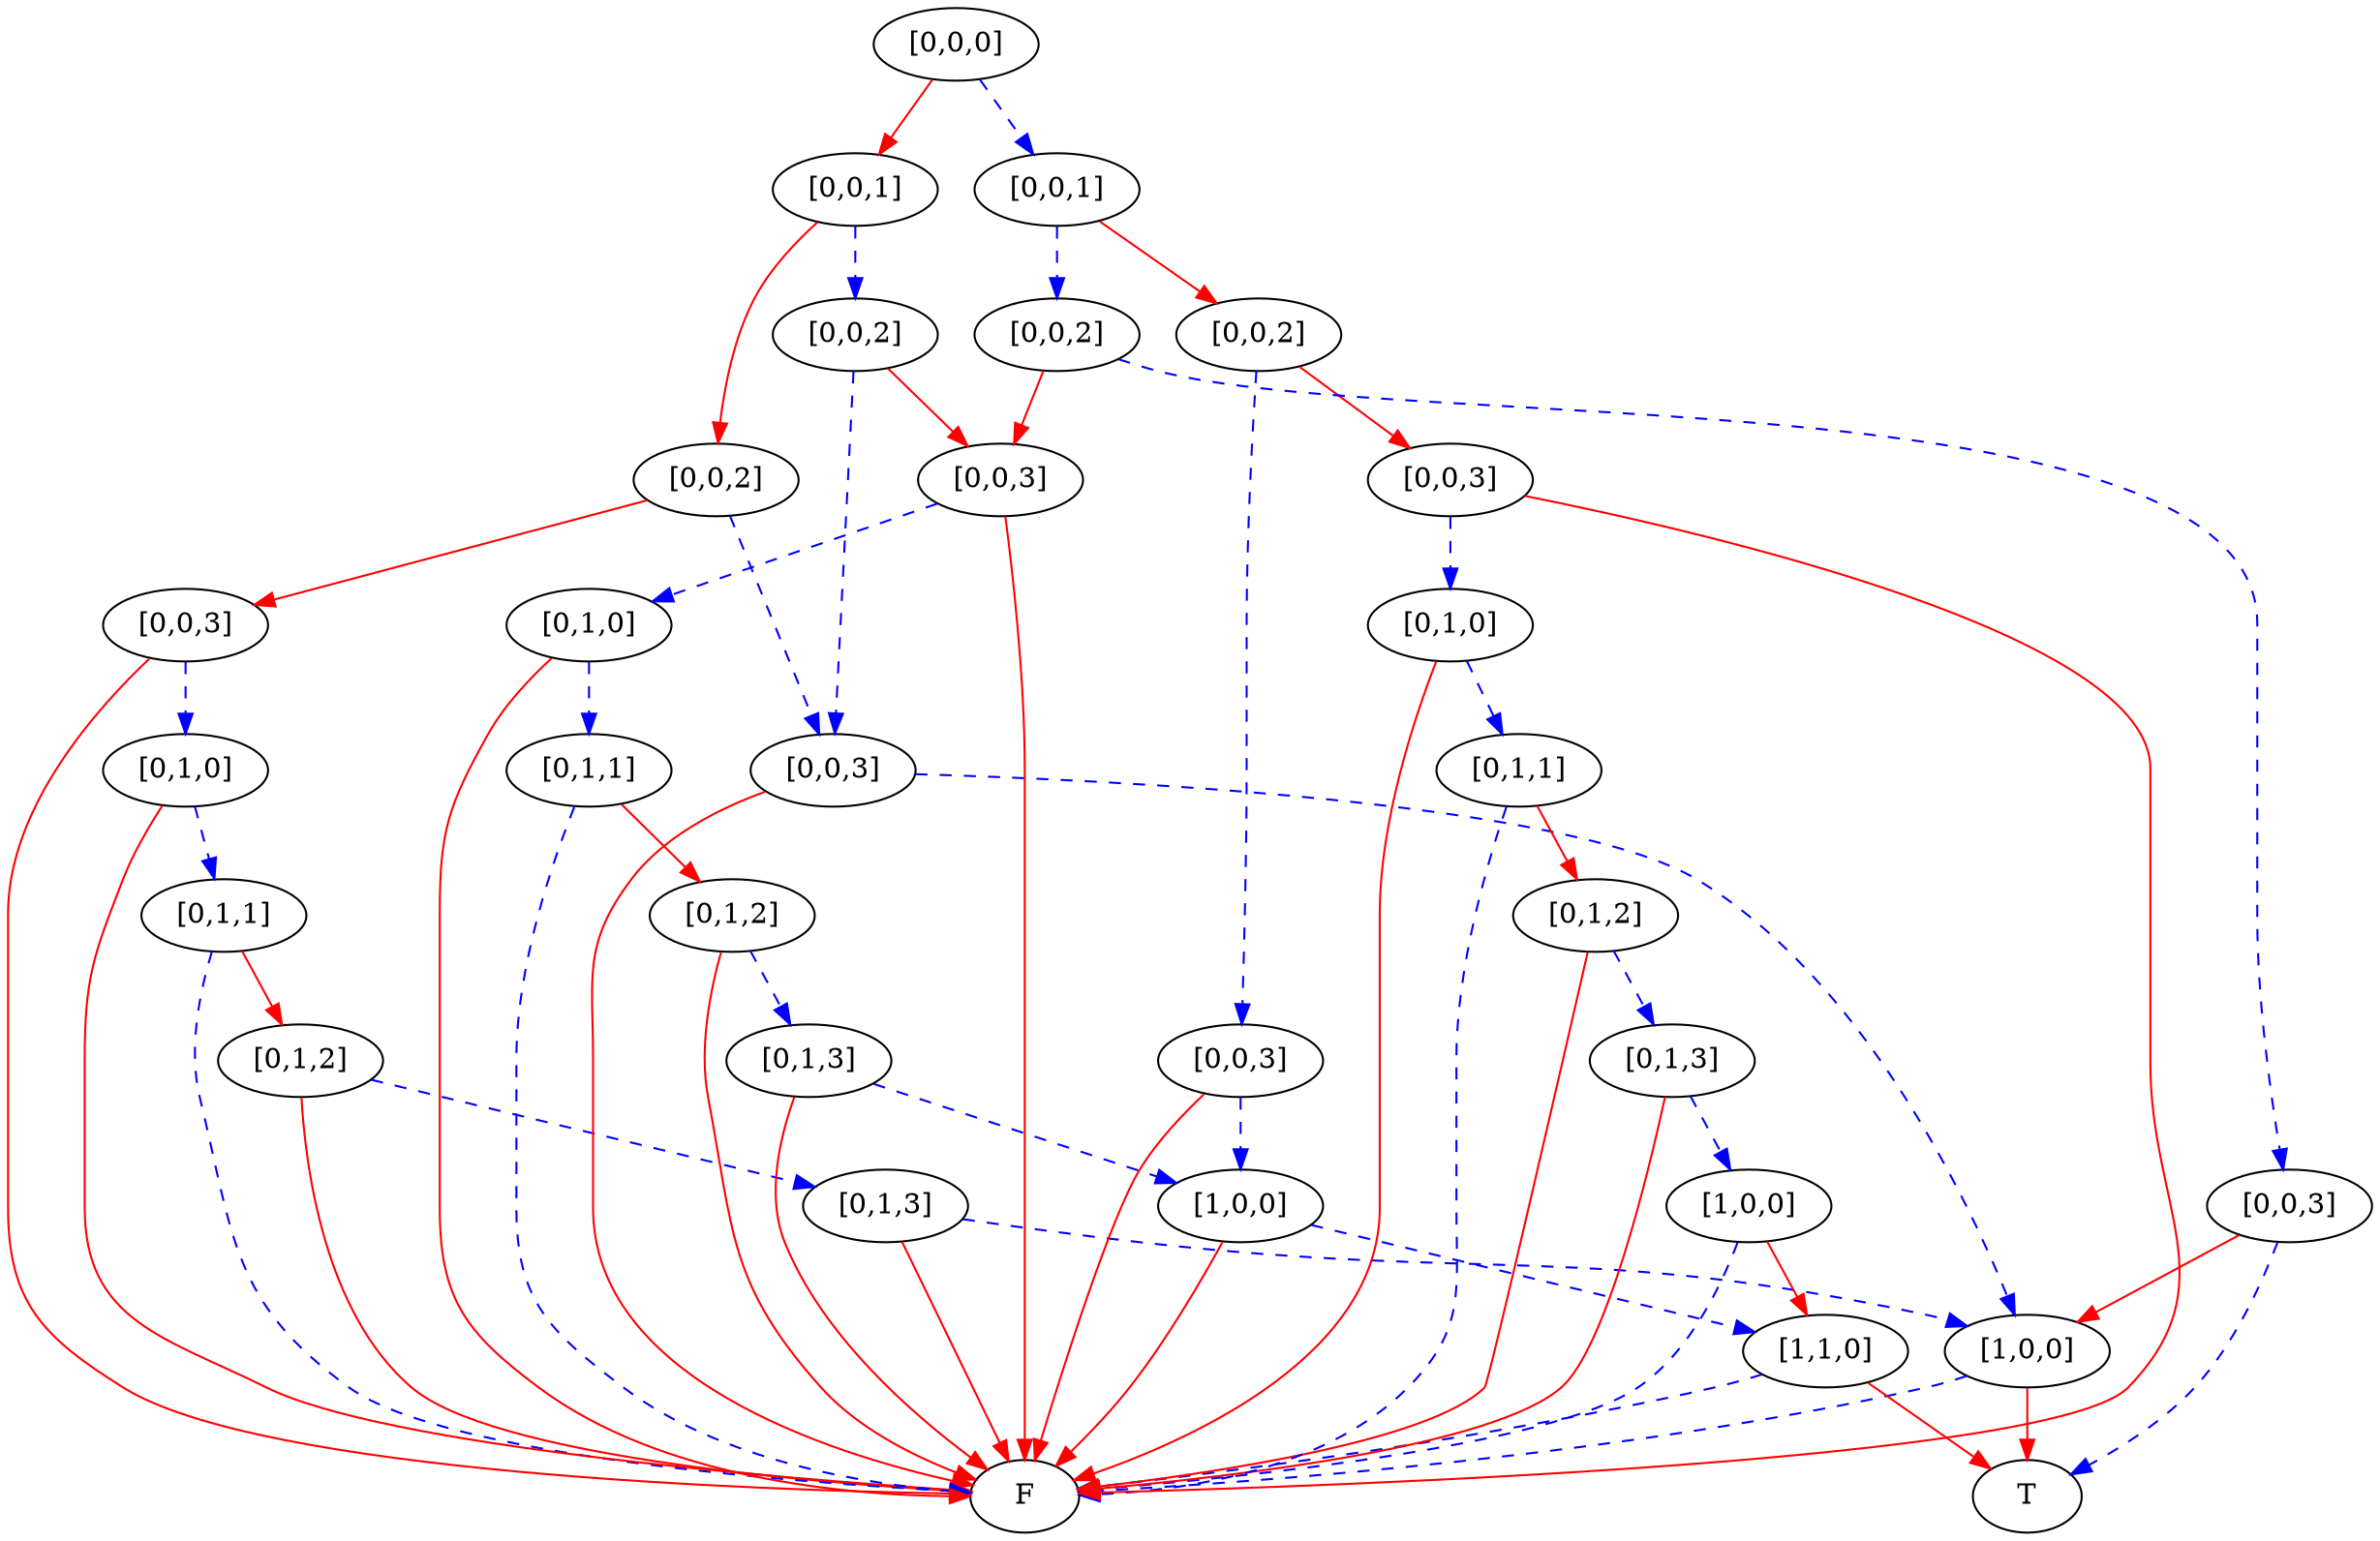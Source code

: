 digraph {
    1 [label=F];
    2 [label=T];
    3 [label="[1,0,0]"];
    4 [label="[0,1,3]"];
    5 [label="[0,1,2]"];
    6 [label="[0,1,1]"];
    7 [label="[0,1,0]"];
    8 [label="[0,0,3]"];
    9 [label="[0,0,3]"];
    10 [label="[0,0,2]"];
    11 [label="[1,1,0]"];
    12 [label="[1,0,0]"];
    13 [label="[0,1,3]"];
    14 [label="[0,1,2]"];
    15 [label="[0,1,1]"];
    16 [label="[0,1,0]"];
    17 [label="[0,0,3]"];
    18 [label="[0,0,2]"];
    19 [label="[0,0,1]"];
    20 [label="[1,0,0]"];
    21 [label="[0,1,3]"];
    22 [label="[0,1,2]"];
    23 [label="[0,1,1]"];
    24 [label="[0,1,0]"];
    25 [label="[0,0,3]"];
    26 [label="[0,0,3]"];
    27 [label="[0,0,2]"];
    28 [label="[0,0,3]"];
    29 [label="[0,0,2]"];
    30 [label="[0,0,1]"];
    31 [label="[0,0,0]"];
    3 -> 1 [style=dashed
           ,color=blue];
    3 -> 2 [color=red];
    4 -> 3 [style=dashed
           ,color=blue];
    4 -> 1 [color=red];
    5 -> 4 [style=dashed
           ,color=blue];
    5 -> 1 [color=red];
    6 -> 5 [color=red];
    6 -> 1 [style=dashed
           ,color=blue];
    7 -> 6 [style=dashed
           ,color=blue];
    7 -> 1 [color=red];
    8 -> 7 [style=dashed
           ,color=blue];
    8 -> 1 [color=red];
    9 -> 3 [style=dashed
           ,color=blue];
    9 -> 1 [color=red];
    10 -> 8 [color=red];
    10 -> 9 [style=dashed
            ,color=blue];
    11 -> 1 [style=dashed
            ,color=blue];
    11 -> 2 [color=red];
    12 -> 11 [style=dashed
             ,color=blue];
    12 -> 1 [color=red];
    13 -> 12 [style=dashed
             ,color=blue];
    13 -> 1 [color=red];
    14 -> 13 [style=dashed
             ,color=blue];
    14 -> 1 [color=red];
    15 -> 14 [color=red];
    15 -> 1 [style=dashed
            ,color=blue];
    16 -> 15 [style=dashed
             ,color=blue];
    16 -> 1 [color=red];
    17 -> 16 [style=dashed
             ,color=blue];
    17 -> 1 [color=red];
    18 -> 9 [style=dashed
            ,color=blue];
    18 -> 17 [color=red];
    19 -> 10 [color=red];
    19 -> 18 [style=dashed
             ,color=blue];
    20 -> 11 [color=red];
    20 -> 1 [style=dashed
            ,color=blue];
    21 -> 20 [style=dashed
             ,color=blue];
    21 -> 1 [color=red];
    22 -> 21 [style=dashed
             ,color=blue];
    22 -> 1 [color=red];
    23 -> 22 [color=red];
    23 -> 1 [style=dashed
            ,color=blue];
    24 -> 23 [style=dashed
             ,color=blue];
    24 -> 1 [color=red];
    25 -> 24 [style=dashed
             ,color=blue];
    25 -> 1 [color=red];
    26 -> 12 [style=dashed
             ,color=blue];
    26 -> 1 [color=red];
    27 -> 25 [color=red];
    27 -> 26 [style=dashed
             ,color=blue];
    28 -> 3 [color=red];
    28 -> 2 [style=dashed
            ,color=blue];
    29 -> 17 [color=red];
    29 -> 28 [style=dashed
             ,color=blue];
    30 -> 27 [color=red];
    30 -> 29 [style=dashed
             ,color=blue];
    31 -> 19 [color=red];
    31 -> 30 [style=dashed
             ,color=blue];
}
